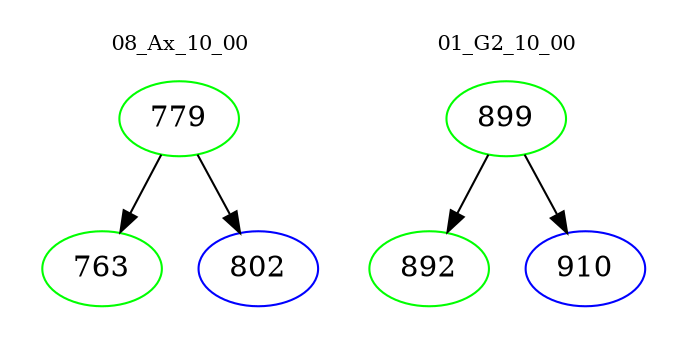digraph{
subgraph cluster_0 {
color = white
label = "08_Ax_10_00";
fontsize=10;
T0_779 [label="779", color="green"]
T0_779 -> T0_763 [color="black"]
T0_763 [label="763", color="green"]
T0_779 -> T0_802 [color="black"]
T0_802 [label="802", color="blue"]
}
subgraph cluster_1 {
color = white
label = "01_G2_10_00";
fontsize=10;
T1_899 [label="899", color="green"]
T1_899 -> T1_892 [color="black"]
T1_892 [label="892", color="green"]
T1_899 -> T1_910 [color="black"]
T1_910 [label="910", color="blue"]
}
}
